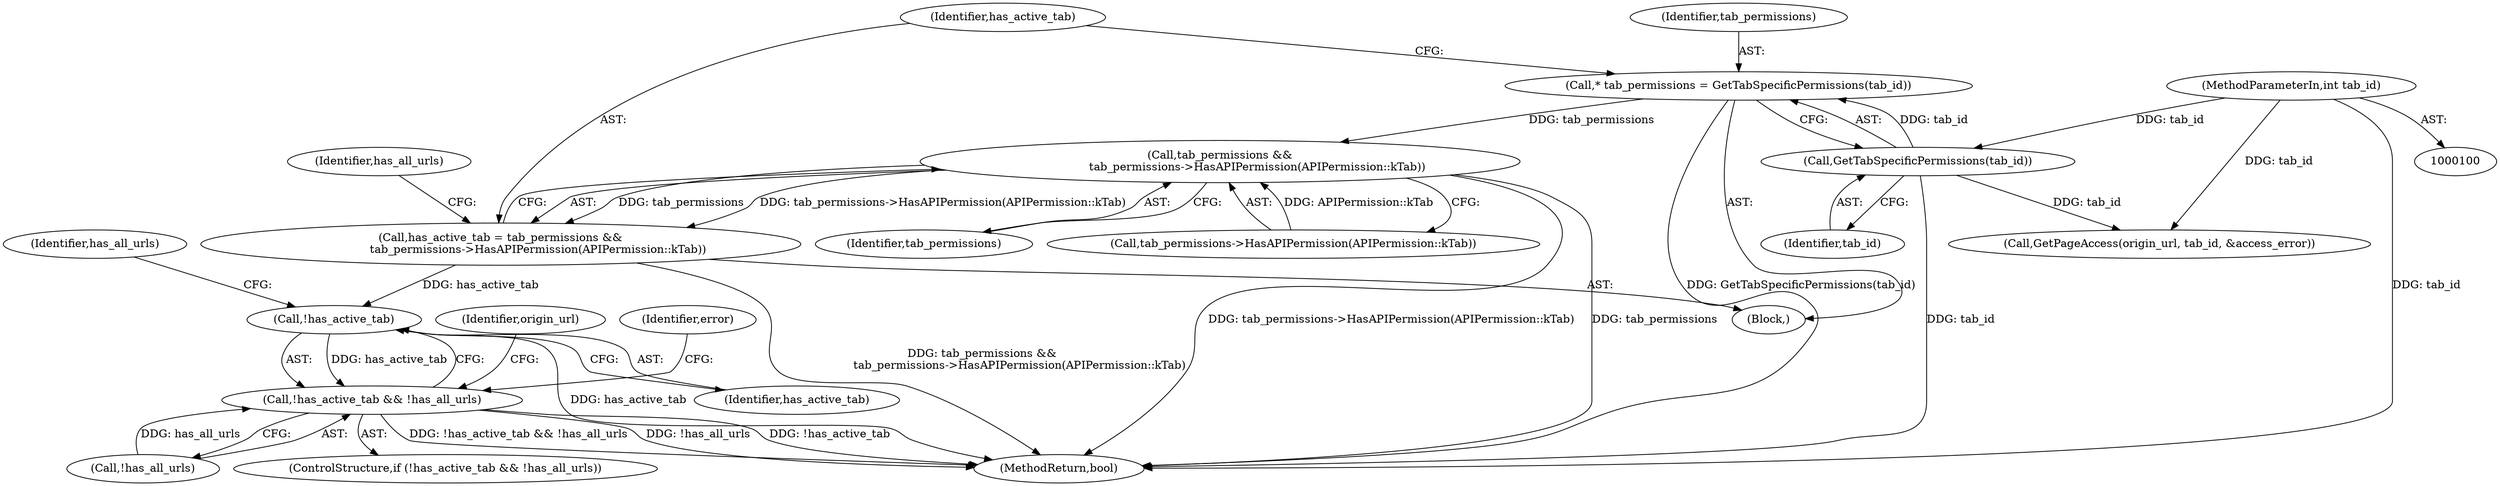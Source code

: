 digraph "1_Chrome_0660e08731fd42076d7242068e9eaed1482b14d5_6@pointer" {
"1000141" [label="(Call,* tab_permissions = GetTabSpecificPermissions(tab_id))"];
"1000143" [label="(Call,GetTabSpecificPermissions(tab_id))"];
"1000102" [label="(MethodParameterIn,int tab_id)"];
"1000147" [label="(Call,tab_permissions &&\n                     tab_permissions->HasAPIPermission(APIPermission::kTab))"];
"1000145" [label="(Call,has_active_tab = tab_permissions &&\n                     tab_permissions->HasAPIPermission(APIPermission::kTab))"];
"1000158" [label="(Call,!has_active_tab)"];
"1000157" [label="(Call,!has_active_tab && !has_all_urls)"];
"1000164" [label="(Identifier,error)"];
"1000102" [label="(MethodParameterIn,int tab_id)"];
"1000141" [label="(Call,* tab_permissions = GetTabSpecificPermissions(tab_id))"];
"1000159" [label="(Identifier,has_active_tab)"];
"1000149" [label="(Call,tab_permissions->HasAPIPermission(APIPermission::kTab))"];
"1000227" [label="(MethodReturn,bool)"];
"1000142" [label="(Identifier,tab_permissions)"];
"1000158" [label="(Call,!has_active_tab)"];
"1000156" [label="(ControlStructure,if (!has_active_tab && !has_all_urls))"];
"1000143" [label="(Call,GetTabSpecificPermissions(tab_id))"];
"1000122" [label="(Block,)"];
"1000147" [label="(Call,tab_permissions &&\n                     tab_permissions->HasAPIPermission(APIPermission::kTab))"];
"1000145" [label="(Call,has_active_tab = tab_permissions &&\n                     tab_permissions->HasAPIPermission(APIPermission::kTab))"];
"1000148" [label="(Identifier,tab_permissions)"];
"1000174" [label="(Call,GetPageAccess(origin_url, tab_id, &access_error))"];
"1000153" [label="(Identifier,has_all_urls)"];
"1000157" [label="(Call,!has_active_tab && !has_all_urls)"];
"1000144" [label="(Identifier,tab_id)"];
"1000175" [label="(Identifier,origin_url)"];
"1000146" [label="(Identifier,has_active_tab)"];
"1000161" [label="(Identifier,has_all_urls)"];
"1000160" [label="(Call,!has_all_urls)"];
"1000141" -> "1000122"  [label="AST: "];
"1000141" -> "1000143"  [label="CFG: "];
"1000142" -> "1000141"  [label="AST: "];
"1000143" -> "1000141"  [label="AST: "];
"1000146" -> "1000141"  [label="CFG: "];
"1000141" -> "1000227"  [label="DDG: GetTabSpecificPermissions(tab_id)"];
"1000143" -> "1000141"  [label="DDG: tab_id"];
"1000141" -> "1000147"  [label="DDG: tab_permissions"];
"1000143" -> "1000144"  [label="CFG: "];
"1000144" -> "1000143"  [label="AST: "];
"1000143" -> "1000227"  [label="DDG: tab_id"];
"1000102" -> "1000143"  [label="DDG: tab_id"];
"1000143" -> "1000174"  [label="DDG: tab_id"];
"1000102" -> "1000100"  [label="AST: "];
"1000102" -> "1000227"  [label="DDG: tab_id"];
"1000102" -> "1000174"  [label="DDG: tab_id"];
"1000147" -> "1000145"  [label="AST: "];
"1000147" -> "1000148"  [label="CFG: "];
"1000147" -> "1000149"  [label="CFG: "];
"1000148" -> "1000147"  [label="AST: "];
"1000149" -> "1000147"  [label="AST: "];
"1000145" -> "1000147"  [label="CFG: "];
"1000147" -> "1000227"  [label="DDG: tab_permissions->HasAPIPermission(APIPermission::kTab)"];
"1000147" -> "1000227"  [label="DDG: tab_permissions"];
"1000147" -> "1000145"  [label="DDG: tab_permissions"];
"1000147" -> "1000145"  [label="DDG: tab_permissions->HasAPIPermission(APIPermission::kTab)"];
"1000149" -> "1000147"  [label="DDG: APIPermission::kTab"];
"1000145" -> "1000122"  [label="AST: "];
"1000146" -> "1000145"  [label="AST: "];
"1000153" -> "1000145"  [label="CFG: "];
"1000145" -> "1000227"  [label="DDG: tab_permissions &&\n                     tab_permissions->HasAPIPermission(APIPermission::kTab)"];
"1000145" -> "1000158"  [label="DDG: has_active_tab"];
"1000158" -> "1000157"  [label="AST: "];
"1000158" -> "1000159"  [label="CFG: "];
"1000159" -> "1000158"  [label="AST: "];
"1000161" -> "1000158"  [label="CFG: "];
"1000157" -> "1000158"  [label="CFG: "];
"1000158" -> "1000227"  [label="DDG: has_active_tab"];
"1000158" -> "1000157"  [label="DDG: has_active_tab"];
"1000157" -> "1000156"  [label="AST: "];
"1000157" -> "1000160"  [label="CFG: "];
"1000160" -> "1000157"  [label="AST: "];
"1000164" -> "1000157"  [label="CFG: "];
"1000175" -> "1000157"  [label="CFG: "];
"1000157" -> "1000227"  [label="DDG: !has_active_tab && !has_all_urls"];
"1000157" -> "1000227"  [label="DDG: !has_all_urls"];
"1000157" -> "1000227"  [label="DDG: !has_active_tab"];
"1000160" -> "1000157"  [label="DDG: has_all_urls"];
}
